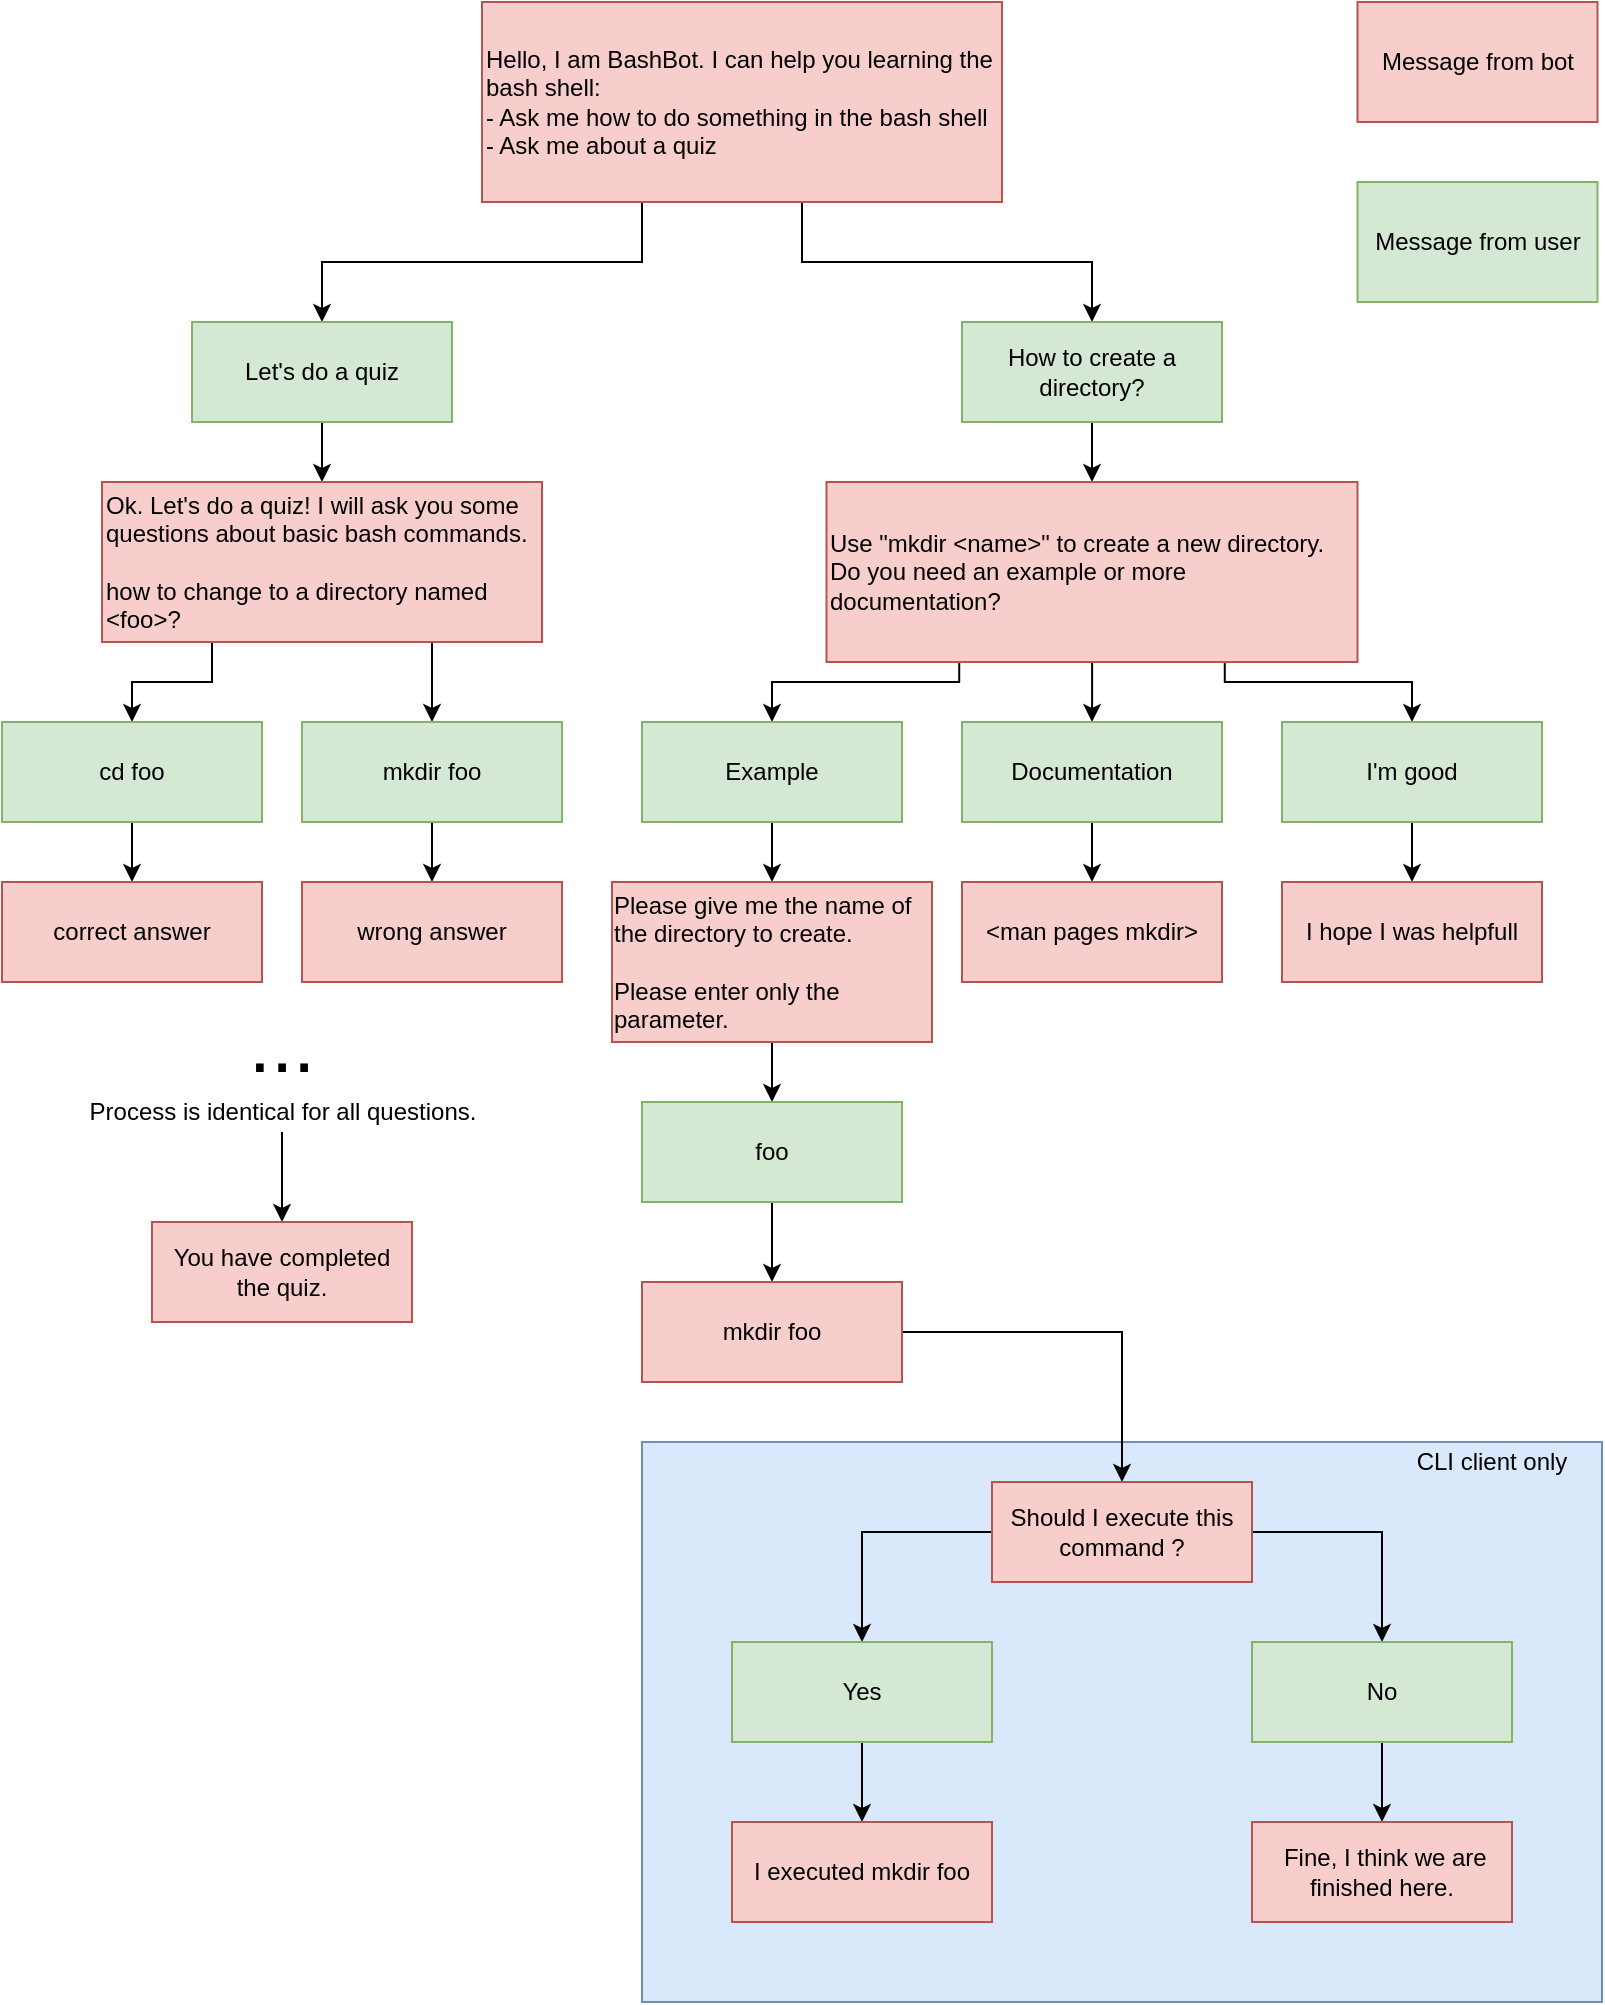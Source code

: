<mxfile version="14.2.7" type="device"><diagram id="HP1jGJQF8RohfEFFCUvT" name="Page-1"><mxGraphModel dx="2426" dy="1341" grid="1" gridSize="10" guides="1" tooltips="1" connect="1" arrows="1" fold="1" page="1" pageScale="1" pageWidth="827" pageHeight="1169" math="0" shadow="0"><root><mxCell id="0"/><mxCell id="1" parent="0"/><mxCell id="-ZTNqiLS5DytDeomjAqA-41" value="" style="rounded=0;whiteSpace=wrap;html=1;fillColor=#dae8fc;strokeColor=#6c8ebf;" vertex="1" parent="1"><mxGeometry x="320" y="760" width="480" height="280" as="geometry"/></mxCell><mxCell id="-ZTNqiLS5DytDeomjAqA-11" style="edgeStyle=orthogonalEdgeStyle;rounded=0;orthogonalLoop=1;jettySize=auto;html=1;entryX=0.5;entryY=0;entryDx=0;entryDy=0;" edge="1" parent="1" source="-ZTNqiLS5DytDeomjAqA-7" target="-ZTNqiLS5DytDeomjAqA-8"><mxGeometry relative="1" as="geometry"><Array as="points"><mxPoint x="320" y="170"/><mxPoint x="160" y="170"/></Array></mxGeometry></mxCell><mxCell id="-ZTNqiLS5DytDeomjAqA-12" style="edgeStyle=orthogonalEdgeStyle;rounded=0;orthogonalLoop=1;jettySize=auto;html=1;" edge="1" parent="1" source="-ZTNqiLS5DytDeomjAqA-7" target="-ZTNqiLS5DytDeomjAqA-10"><mxGeometry relative="1" as="geometry"><Array as="points"><mxPoint x="400" y="170"/><mxPoint x="545" y="170"/></Array></mxGeometry></mxCell><mxCell id="-ZTNqiLS5DytDeomjAqA-7" value="&lt;div align=&quot;left&quot;&gt;&lt;span&gt;Hello, I am BashBot. I can help you learning the bash shell: &lt;/span&gt;&lt;br&gt;&lt;span&gt;- Ask me how to do something in the bash shell&lt;/span&gt;&lt;/div&gt;&lt;div align=&quot;left&quot;&gt;&lt;span&gt;-&lt;/span&gt;&lt;span&gt; Ask me about a quiz&lt;/span&gt;&lt;/div&gt;" style="rounded=0;whiteSpace=wrap;html=1;align=left;fillColor=#f8cecc;strokeColor=#b85450;" vertex="1" parent="1"><mxGeometry x="240" y="40" width="260" height="100" as="geometry"/></mxCell><mxCell id="-ZTNqiLS5DytDeomjAqA-53" style="edgeStyle=orthogonalEdgeStyle;rounded=0;orthogonalLoop=1;jettySize=auto;html=1;entryX=0.5;entryY=0;entryDx=0;entryDy=0;" edge="1" parent="1" source="-ZTNqiLS5DytDeomjAqA-8" target="-ZTNqiLS5DytDeomjAqA-54"><mxGeometry relative="1" as="geometry"><mxPoint x="160" y="280" as="targetPoint"/></mxGeometry></mxCell><mxCell id="-ZTNqiLS5DytDeomjAqA-8" value="Let's do a quiz" style="rounded=0;whiteSpace=wrap;html=1;align=center;fillColor=#d5e8d4;strokeColor=#82b366;" vertex="1" parent="1"><mxGeometry x="95" y="200" width="130" height="50" as="geometry"/></mxCell><mxCell id="-ZTNqiLS5DytDeomjAqA-16" style="edgeStyle=orthogonalEdgeStyle;rounded=0;orthogonalLoop=1;jettySize=auto;html=1;entryX=0.5;entryY=0;entryDx=0;entryDy=0;" edge="1" parent="1" source="-ZTNqiLS5DytDeomjAqA-10" target="-ZTNqiLS5DytDeomjAqA-15"><mxGeometry relative="1" as="geometry"/></mxCell><mxCell id="-ZTNqiLS5DytDeomjAqA-10" value="How to create a directory?" style="rounded=0;whiteSpace=wrap;html=1;align=center;fillColor=#d5e8d4;strokeColor=#82b366;" vertex="1" parent="1"><mxGeometry x="480" y="200" width="130" height="50" as="geometry"/></mxCell><mxCell id="-ZTNqiLS5DytDeomjAqA-20" style="edgeStyle=orthogonalEdgeStyle;rounded=0;orthogonalLoop=1;jettySize=auto;html=1;" edge="1" parent="1" source="-ZTNqiLS5DytDeomjAqA-15" target="-ZTNqiLS5DytDeomjAqA-18"><mxGeometry relative="1" as="geometry"/></mxCell><mxCell id="-ZTNqiLS5DytDeomjAqA-21" style="edgeStyle=orthogonalEdgeStyle;rounded=0;orthogonalLoop=1;jettySize=auto;html=1;exitX=0.25;exitY=1;exitDx=0;exitDy=0;entryX=0.5;entryY=0;entryDx=0;entryDy=0;" edge="1" parent="1" source="-ZTNqiLS5DytDeomjAqA-15" target="-ZTNqiLS5DytDeomjAqA-17"><mxGeometry relative="1" as="geometry"><Array as="points"><mxPoint x="479" y="380"/><mxPoint x="385" y="380"/></Array></mxGeometry></mxCell><mxCell id="-ZTNqiLS5DytDeomjAqA-22" style="edgeStyle=orthogonalEdgeStyle;rounded=0;orthogonalLoop=1;jettySize=auto;html=1;exitX=0.75;exitY=1;exitDx=0;exitDy=0;entryX=0.5;entryY=0;entryDx=0;entryDy=0;" edge="1" parent="1" source="-ZTNqiLS5DytDeomjAqA-15" target="-ZTNqiLS5DytDeomjAqA-19"><mxGeometry relative="1" as="geometry"><Array as="points"><mxPoint x="611" y="380"/><mxPoint x="705" y="380"/></Array></mxGeometry></mxCell><mxCell id="-ZTNqiLS5DytDeomjAqA-15" value="&lt;div class=&quot;text&quot; align=&quot;left&quot;&gt;&lt;span&gt;Use &quot;mkdir &lt;span&gt;&amp;lt;name&amp;gt;&lt;/span&gt;&quot; to create a new directory.&lt;/span&gt;&lt;/div&gt;&lt;div align=&quot;left&quot;&gt;&lt;div class=&quot;text&quot;&gt;&lt;span&gt;Do you need an example or more documentation?&lt;/span&gt;&lt;/div&gt;&lt;/div&gt;" style="rounded=0;whiteSpace=wrap;html=1;align=left;fillColor=#f8cecc;strokeColor=#b85450;" vertex="1" parent="1"><mxGeometry x="412.25" y="280" width="265.5" height="90" as="geometry"/></mxCell><mxCell id="-ZTNqiLS5DytDeomjAqA-30" style="edgeStyle=orthogonalEdgeStyle;rounded=0;orthogonalLoop=1;jettySize=auto;html=1;entryX=0.5;entryY=0;entryDx=0;entryDy=0;" edge="1" parent="1" source="-ZTNqiLS5DytDeomjAqA-17" target="-ZTNqiLS5DytDeomjAqA-29"><mxGeometry relative="1" as="geometry"/></mxCell><mxCell id="-ZTNqiLS5DytDeomjAqA-17" value="Example" style="rounded=0;whiteSpace=wrap;html=1;align=center;fillColor=#d5e8d4;strokeColor=#82b366;" vertex="1" parent="1"><mxGeometry x="320" y="400" width="130" height="50" as="geometry"/></mxCell><mxCell id="-ZTNqiLS5DytDeomjAqA-25" style="edgeStyle=orthogonalEdgeStyle;rounded=0;orthogonalLoop=1;jettySize=auto;html=1;" edge="1" parent="1" source="-ZTNqiLS5DytDeomjAqA-18" target="-ZTNqiLS5DytDeomjAqA-24"><mxGeometry relative="1" as="geometry"/></mxCell><mxCell id="-ZTNqiLS5DytDeomjAqA-18" value="Documentation" style="rounded=0;whiteSpace=wrap;html=1;align=center;fillColor=#d5e8d4;strokeColor=#82b366;" vertex="1" parent="1"><mxGeometry x="480" y="400" width="130" height="50" as="geometry"/></mxCell><mxCell id="-ZTNqiLS5DytDeomjAqA-28" style="edgeStyle=orthogonalEdgeStyle;rounded=0;orthogonalLoop=1;jettySize=auto;html=1;" edge="1" parent="1" source="-ZTNqiLS5DytDeomjAqA-19" target="-ZTNqiLS5DytDeomjAqA-27"><mxGeometry relative="1" as="geometry"/></mxCell><mxCell id="-ZTNqiLS5DytDeomjAqA-19" value="I'm good" style="rounded=0;whiteSpace=wrap;html=1;align=center;fillColor=#d5e8d4;strokeColor=#82b366;" vertex="1" parent="1"><mxGeometry x="640" y="400" width="130" height="50" as="geometry"/></mxCell><mxCell id="-ZTNqiLS5DytDeomjAqA-24" value="&amp;lt;man pages mkdir&amp;gt;" style="rounded=0;whiteSpace=wrap;html=1;align=center;fillColor=#f8cecc;strokeColor=#b85450;" vertex="1" parent="1"><mxGeometry x="480" y="480" width="130" height="50" as="geometry"/></mxCell><mxCell id="-ZTNqiLS5DytDeomjAqA-27" value="I hope I was helpfull" style="rounded=0;whiteSpace=wrap;html=1;align=center;fillColor=#f8cecc;strokeColor=#b85450;" vertex="1" parent="1"><mxGeometry x="640" y="480" width="130" height="50" as="geometry"/></mxCell><mxCell id="-ZTNqiLS5DytDeomjAqA-35" style="edgeStyle=orthogonalEdgeStyle;rounded=0;orthogonalLoop=1;jettySize=auto;html=1;entryX=0.5;entryY=0;entryDx=0;entryDy=0;" edge="1" parent="1" source="-ZTNqiLS5DytDeomjAqA-29" target="-ZTNqiLS5DytDeomjAqA-34"><mxGeometry relative="1" as="geometry"/></mxCell><mxCell id="-ZTNqiLS5DytDeomjAqA-29" value="&lt;div align=&quot;left&quot;&gt;&lt;span&gt;Please give me the name of the directory to create.&lt;/span&gt;&lt;/div&gt;&lt;div align=&quot;left&quot;&gt;&lt;span&gt;&lt;/span&gt;&lt;br&gt;&lt;span&gt;Please enter only the parameter.&lt;/span&gt;&lt;span&gt;&lt;/span&gt;&lt;span&gt;&lt;/span&gt;&lt;br&gt;&lt;span&gt;&lt;/span&gt;&lt;/div&gt;" style="rounded=0;whiteSpace=wrap;html=1;align=center;fillColor=#f8cecc;strokeColor=#b85450;" vertex="1" parent="1"><mxGeometry x="305" y="480" width="160" height="80" as="geometry"/></mxCell><mxCell id="-ZTNqiLS5DytDeomjAqA-37" style="edgeStyle=orthogonalEdgeStyle;rounded=0;orthogonalLoop=1;jettySize=auto;html=1;entryX=0.5;entryY=0;entryDx=0;entryDy=0;" edge="1" parent="1" source="-ZTNqiLS5DytDeomjAqA-34" target="-ZTNqiLS5DytDeomjAqA-36"><mxGeometry relative="1" as="geometry"/></mxCell><mxCell id="-ZTNqiLS5DytDeomjAqA-34" value="foo" style="rounded=0;whiteSpace=wrap;html=1;align=center;fillColor=#d5e8d4;strokeColor=#82b366;" vertex="1" parent="1"><mxGeometry x="320" y="590" width="130" height="50" as="geometry"/></mxCell><mxCell id="-ZTNqiLS5DytDeomjAqA-44" style="edgeStyle=orthogonalEdgeStyle;rounded=0;orthogonalLoop=1;jettySize=auto;html=1;entryX=0.5;entryY=0;entryDx=0;entryDy=0;" edge="1" parent="1" source="-ZTNqiLS5DytDeomjAqA-36" target="-ZTNqiLS5DytDeomjAqA-43"><mxGeometry relative="1" as="geometry"/></mxCell><mxCell id="-ZTNqiLS5DytDeomjAqA-36" value="mkdir foo" style="rounded=0;whiteSpace=wrap;html=1;align=center;fillColor=#f8cecc;strokeColor=#b85450;" vertex="1" parent="1"><mxGeometry x="320" y="680" width="130" height="50" as="geometry"/></mxCell><mxCell id="-ZTNqiLS5DytDeomjAqA-38" value="Message from bot" style="rounded=0;whiteSpace=wrap;html=1;fillColor=#f8cecc;strokeColor=#b85450;" vertex="1" parent="1"><mxGeometry x="677.75" y="40" width="120" height="60" as="geometry"/></mxCell><mxCell id="-ZTNqiLS5DytDeomjAqA-39" value="Message from user" style="rounded=0;whiteSpace=wrap;html=1;fillColor=#d5e8d4;strokeColor=#82b366;" vertex="1" parent="1"><mxGeometry x="677.75" y="130" width="120" height="60" as="geometry"/></mxCell><mxCell id="-ZTNqiLS5DytDeomjAqA-42" value="CLI client only" style="text;html=1;strokeColor=none;fillColor=none;align=center;verticalAlign=middle;whiteSpace=wrap;rounded=0;" vertex="1" parent="1"><mxGeometry x="690" y="760" width="110" height="20" as="geometry"/></mxCell><mxCell id="-ZTNqiLS5DytDeomjAqA-47" style="edgeStyle=orthogonalEdgeStyle;rounded=0;orthogonalLoop=1;jettySize=auto;html=1;entryX=0.5;entryY=0;entryDx=0;entryDy=0;" edge="1" parent="1" source="-ZTNqiLS5DytDeomjAqA-43" target="-ZTNqiLS5DytDeomjAqA-46"><mxGeometry relative="1" as="geometry"><Array as="points"><mxPoint x="690" y="805"/></Array></mxGeometry></mxCell><mxCell id="-ZTNqiLS5DytDeomjAqA-50" style="edgeStyle=orthogonalEdgeStyle;rounded=0;orthogonalLoop=1;jettySize=auto;html=1;entryX=0.5;entryY=0;entryDx=0;entryDy=0;" edge="1" parent="1" source="-ZTNqiLS5DytDeomjAqA-43" target="-ZTNqiLS5DytDeomjAqA-45"><mxGeometry relative="1" as="geometry"><Array as="points"><mxPoint x="430" y="805"/></Array></mxGeometry></mxCell><mxCell id="-ZTNqiLS5DytDeomjAqA-43" value="Should I execute this command ?" style="rounded=0;whiteSpace=wrap;html=1;align=center;fillColor=#f8cecc;strokeColor=#b85450;" vertex="1" parent="1"><mxGeometry x="495" y="780" width="130" height="50" as="geometry"/></mxCell><mxCell id="-ZTNqiLS5DytDeomjAqA-52" style="edgeStyle=orthogonalEdgeStyle;rounded=0;orthogonalLoop=1;jettySize=auto;html=1;entryX=0.5;entryY=0;entryDx=0;entryDy=0;" edge="1" parent="1" source="-ZTNqiLS5DytDeomjAqA-45" target="-ZTNqiLS5DytDeomjAqA-51"><mxGeometry relative="1" as="geometry"/></mxCell><mxCell id="-ZTNqiLS5DytDeomjAqA-45" value="Yes" style="rounded=0;whiteSpace=wrap;html=1;align=center;fillColor=#d5e8d4;strokeColor=#82b366;" vertex="1" parent="1"><mxGeometry x="365" y="860" width="130" height="50" as="geometry"/></mxCell><mxCell id="-ZTNqiLS5DytDeomjAqA-49" style="edgeStyle=orthogonalEdgeStyle;rounded=0;orthogonalLoop=1;jettySize=auto;html=1;entryX=0.5;entryY=0;entryDx=0;entryDy=0;" edge="1" parent="1" source="-ZTNqiLS5DytDeomjAqA-46" target="-ZTNqiLS5DytDeomjAqA-48"><mxGeometry relative="1" as="geometry"/></mxCell><mxCell id="-ZTNqiLS5DytDeomjAqA-46" value="No" style="rounded=0;whiteSpace=wrap;html=1;align=center;fillColor=#d5e8d4;strokeColor=#82b366;" vertex="1" parent="1"><mxGeometry x="625" y="860" width="130" height="50" as="geometry"/></mxCell><mxCell id="-ZTNqiLS5DytDeomjAqA-48" value="&amp;nbsp;Fine, I think we are finished here." style="rounded=0;whiteSpace=wrap;html=1;align=center;fillColor=#f8cecc;strokeColor=#b85450;" vertex="1" parent="1"><mxGeometry x="625" y="950" width="130" height="50" as="geometry"/></mxCell><mxCell id="-ZTNqiLS5DytDeomjAqA-51" value="I executed mkdir foo" style="rounded=0;whiteSpace=wrap;html=1;align=center;fillColor=#f8cecc;strokeColor=#b85450;" vertex="1" parent="1"><mxGeometry x="365" y="950" width="130" height="50" as="geometry"/></mxCell><mxCell id="-ZTNqiLS5DytDeomjAqA-59" style="edgeStyle=orthogonalEdgeStyle;rounded=0;orthogonalLoop=1;jettySize=auto;html=1;entryX=0.5;entryY=0;entryDx=0;entryDy=0;exitX=0.25;exitY=1;exitDx=0;exitDy=0;" edge="1" parent="1" source="-ZTNqiLS5DytDeomjAqA-54" target="-ZTNqiLS5DytDeomjAqA-58"><mxGeometry relative="1" as="geometry"><Array as="points"><mxPoint x="105" y="380"/><mxPoint x="65" y="380"/></Array></mxGeometry></mxCell><mxCell id="-ZTNqiLS5DytDeomjAqA-62" style="edgeStyle=orthogonalEdgeStyle;rounded=0;orthogonalLoop=1;jettySize=auto;html=1;entryX=0.5;entryY=0;entryDx=0;entryDy=0;exitX=0.75;exitY=1;exitDx=0;exitDy=0;" edge="1" parent="1" source="-ZTNqiLS5DytDeomjAqA-54" target="-ZTNqiLS5DytDeomjAqA-61"><mxGeometry relative="1" as="geometry"/></mxCell><mxCell id="-ZTNqiLS5DytDeomjAqA-54" value="&lt;div class=&quot;text&quot;&gt;&lt;span&gt;Ok. Let's do a quiz! I will ask you some questions about basic bash commands.&lt;/span&gt;&lt;/div&gt;&lt;div&gt;&lt;br&gt;&lt;/div&gt;&lt;div&gt;&lt;div class=&quot;text&quot;&gt;&lt;span&gt;how to change to a directory named &lt;span&gt;&amp;lt;foo&amp;gt;&lt;/span&gt;?&lt;/span&gt;&lt;/div&gt;&lt;/div&gt;" style="rounded=0;whiteSpace=wrap;html=1;align=left;fillColor=#f8cecc;strokeColor=#b85450;" vertex="1" parent="1"><mxGeometry x="50" y="280" width="220" height="80" as="geometry"/></mxCell><mxCell id="-ZTNqiLS5DytDeomjAqA-65" style="edgeStyle=orthogonalEdgeStyle;rounded=0;orthogonalLoop=1;jettySize=auto;html=1;entryX=0.5;entryY=0;entryDx=0;entryDy=0;" edge="1" parent="1" source="-ZTNqiLS5DytDeomjAqA-58" target="-ZTNqiLS5DytDeomjAqA-60"><mxGeometry relative="1" as="geometry"/></mxCell><mxCell id="-ZTNqiLS5DytDeomjAqA-58" value="cd foo" style="rounded=0;whiteSpace=wrap;html=1;align=center;fillColor=#d5e8d4;strokeColor=#82b366;" vertex="1" parent="1"><mxGeometry y="400" width="130" height="50" as="geometry"/></mxCell><mxCell id="-ZTNqiLS5DytDeomjAqA-60" value="correct answer" style="rounded=0;whiteSpace=wrap;html=1;align=center;fillColor=#f8cecc;strokeColor=#b85450;" vertex="1" parent="1"><mxGeometry y="480" width="130" height="50" as="geometry"/></mxCell><mxCell id="-ZTNqiLS5DytDeomjAqA-64" style="edgeStyle=orthogonalEdgeStyle;rounded=0;orthogonalLoop=1;jettySize=auto;html=1;entryX=0.5;entryY=0;entryDx=0;entryDy=0;" edge="1" parent="1" source="-ZTNqiLS5DytDeomjAqA-61" target="-ZTNqiLS5DytDeomjAqA-63"><mxGeometry relative="1" as="geometry"/></mxCell><mxCell id="-ZTNqiLS5DytDeomjAqA-61" value="mkdir foo" style="rounded=0;whiteSpace=wrap;html=1;align=center;fillColor=#d5e8d4;strokeColor=#82b366;" vertex="1" parent="1"><mxGeometry x="150" y="400" width="130" height="50" as="geometry"/></mxCell><mxCell id="-ZTNqiLS5DytDeomjAqA-63" value="wrong answer" style="rounded=0;whiteSpace=wrap;html=1;align=center;fillColor=#f8cecc;strokeColor=#b85450;" vertex="1" parent="1"><mxGeometry x="150" y="480" width="130" height="50" as="geometry"/></mxCell><mxCell id="-ZTNqiLS5DytDeomjAqA-66" value="&lt;font style=&quot;font-size: 40px&quot;&gt;...&lt;/font&gt;" style="text;html=1;strokeColor=none;fillColor=none;align=center;verticalAlign=middle;whiteSpace=wrap;rounded=0;" vertex="1" parent="1"><mxGeometry x="120" y="550" width="40" height="20" as="geometry"/></mxCell><mxCell id="-ZTNqiLS5DytDeomjAqA-70" style="edgeStyle=orthogonalEdgeStyle;rounded=0;orthogonalLoop=1;jettySize=auto;html=1;entryX=0.5;entryY=0;entryDx=0;entryDy=0;" edge="1" parent="1" source="-ZTNqiLS5DytDeomjAqA-67" target="-ZTNqiLS5DytDeomjAqA-69"><mxGeometry relative="1" as="geometry"/></mxCell><mxCell id="-ZTNqiLS5DytDeomjAqA-67" value="Process is identical for all questions." style="text;html=1;strokeColor=none;fillColor=none;align=center;verticalAlign=middle;whiteSpace=wrap;rounded=0;" vertex="1" parent="1"><mxGeometry x="32.5" y="585" width="215" height="20" as="geometry"/></mxCell><mxCell id="-ZTNqiLS5DytDeomjAqA-69" value="&lt;div class=&quot;text&quot; align=&quot;center&quot;&gt;&lt;span&gt;You have completed the quiz.&lt;/span&gt;&lt;/div&gt;" style="rounded=0;whiteSpace=wrap;html=1;align=center;fillColor=#f8cecc;strokeColor=#b85450;" vertex="1" parent="1"><mxGeometry x="75" y="650" width="130" height="50" as="geometry"/></mxCell></root></mxGraphModel></diagram></mxfile>